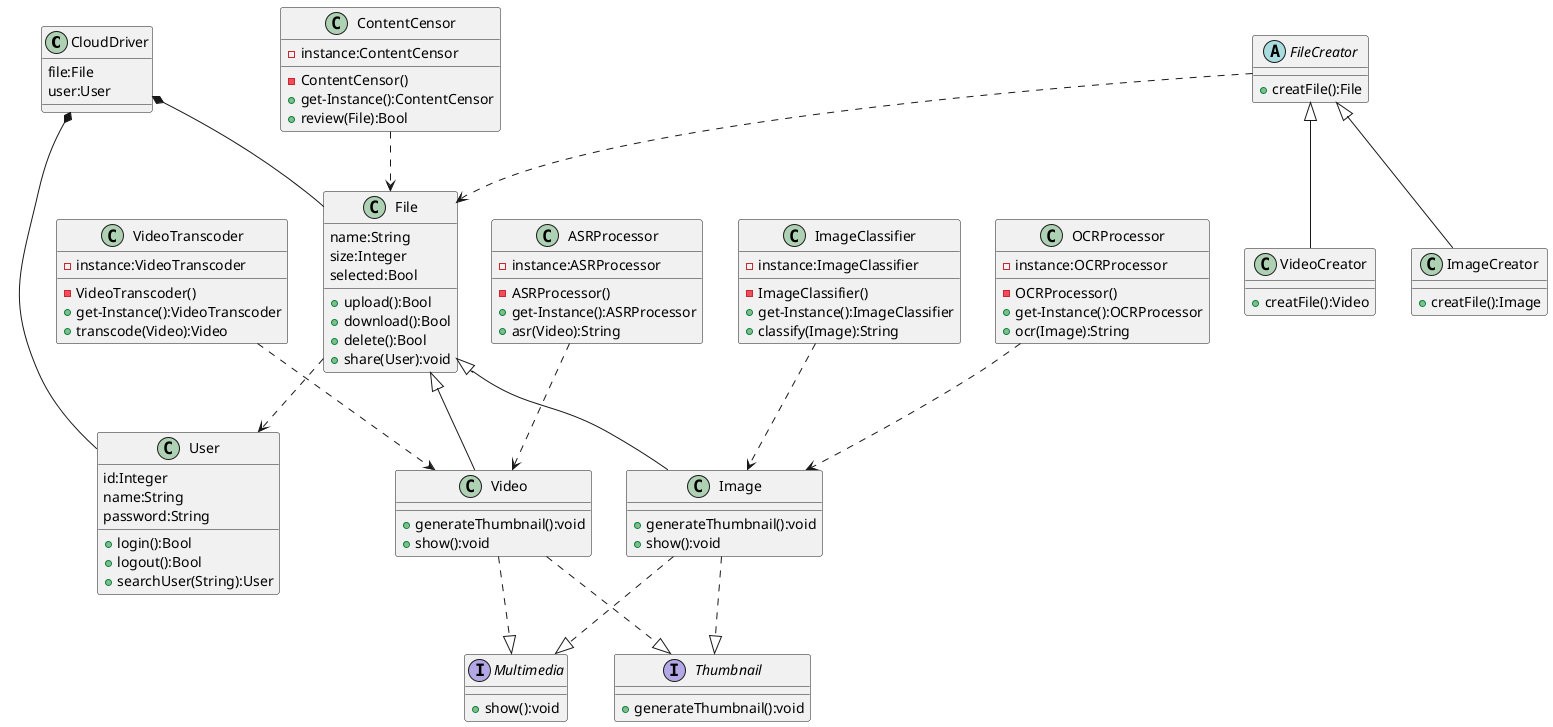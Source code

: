 @startuml
CloudDriver *-- File
CloudDriver *-- User
class CloudDriver {
  file:File
  user:User
}
File ..> User
class File{
  name:String
  size:Integer
  selected:Bool
  + upload():Bool
  + download():Bool
  + delete():Bool
  + share(User):void
}
FileCreator ..> File
abstract class FileCreator{
  + creatFile():File
}
FileCreator <|-- VideoCreator
class VideoCreator{
  + creatFile():Video
}
FileCreator <|-- ImageCreator
class ImageCreator{
  + creatFile():Image
}
Image ..|> Multimedia
Video ..|> Multimedia
interface Multimedia{
  + show():void
}
File <|-- Image
class Image{
  + generateThumbnail():void
  + show():void
}
File <|-- Video
class Video{
  + generateThumbnail():void
  + show():void
}
Image ..|> Thumbnail
Video ..|> Thumbnail
interface Thumbnail{
  + generateThumbnail():void
}
VideoTranscoder ..> Video
class VideoTranscoder {
  - instance:VideoTranscoder
  - VideoTranscoder()
  + get­Instance():VideoTranscoder
  + transcode(Video):Video
}
ContentCensor ..> File
class ContentCensor{
  - instance:ContentCensor
  - ContentCensor()
  + get­Instance():ContentCensor
  + review(File):Bool
}
ImageClassifier ..> Image
class ImageClassifier{
  - instance:ImageClassifier
  - ImageClassifier()
  + get­Instance():ImageClassifier
  + classify(Image):String
}
OCRProcessor ..> Image
class OCRProcessor{
  - instance:OCRProcessor
  - OCRProcessor()
  + get­Instance():OCRProcessor
  + ocr(Image):String
}
ASRProcessor ..> Video
class ASRProcessor{
  - instance:ASRProcessor
  - ASRProcessor()
  + get­Instance():ASRProcessor
  + asr(Video):String
}
class User{
  id:Integer
  name:String
  password:String
  + login():Bool
  + logout():Bool
  + searchUser(String):User
}
@enduml

